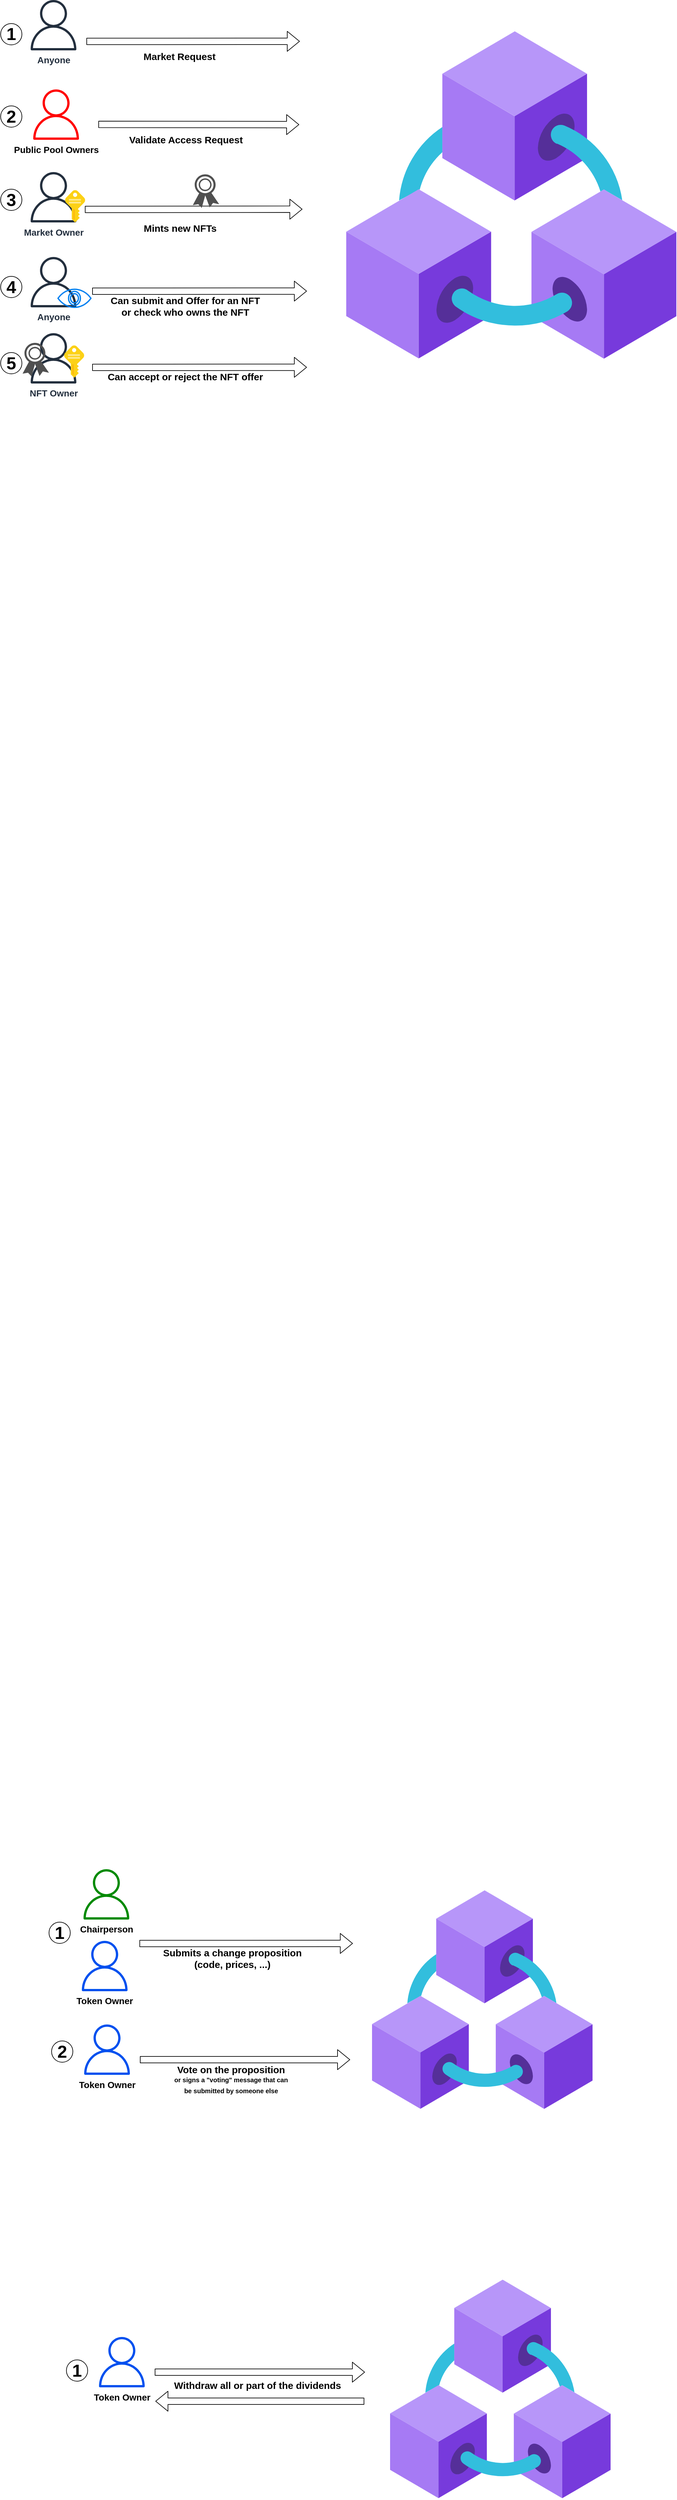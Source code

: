<mxfile version="16.2.7" type="device"><diagram id="2_7LosgEdVpiRMIQfIVS" name="Page-1"><mxGraphModel dx="-178" dy="794" grid="0" gridSize="10" guides="1" tooltips="1" connect="1" arrows="1" fold="1" page="0" pageScale="1" pageWidth="827" pageHeight="1169" math="0" shadow="0"><root><mxCell id="0"/><mxCell id="1" parent="0"/><mxCell id="CVqee3alxtFutnKoP7we-160" value="&lt;b&gt;&lt;font style=&quot;font-size: 14px&quot;&gt;Market Owner&lt;/font&gt;&lt;/b&gt;" style="outlineConnect=0;fontColor=#232F3E;gradientColor=none;fillColor=#232F3E;strokeColor=none;dashed=0;verticalLabelPosition=bottom;verticalAlign=top;align=center;html=1;fontSize=12;fontStyle=0;aspect=fixed;pointerEvents=1;shape=mxgraph.aws4.user;" parent="1" vertex="1"><mxGeometry x="1861" y="275.5" width="78" height="78" as="geometry"/></mxCell><mxCell id="CVqee3alxtFutnKoP7we-161" value="&lt;font style=&quot;font-size: 14px&quot;&gt;&lt;b&gt;Anyone&lt;/b&gt;&lt;/font&gt;" style="outlineConnect=0;fontColor=#232F3E;gradientColor=none;fillColor=#232F3E;strokeColor=none;dashed=0;verticalLabelPosition=bottom;verticalAlign=top;align=center;html=1;fontSize=12;fontStyle=0;aspect=fixed;pointerEvents=1;shape=mxgraph.aws4.user;" parent="1" vertex="1"><mxGeometry x="1861" y="407" width="78" height="78" as="geometry"/></mxCell><mxCell id="CVqee3alxtFutnKoP7we-163" value="&lt;b&gt;&lt;font style=&quot;font-size: 14px&quot;&gt;Public Pool Owners&lt;/font&gt;&lt;/b&gt;" style="outlineConnect=0;dashed=0;verticalLabelPosition=bottom;verticalAlign=top;align=center;html=1;fontSize=12;fontStyle=0;aspect=fixed;pointerEvents=1;shape=mxgraph.aws4.user;strokeColor=#36393d;fillColor=#FF0000;" parent="1" vertex="1"><mxGeometry x="1865" y="147.5" width="78" height="78" as="geometry"/></mxCell><mxCell id="CVqee3alxtFutnKoP7we-164" value="" style="shape=image;html=1;verticalAlign=top;verticalLabelPosition=bottom;labelBackgroundColor=#ffffff;imageAspect=0;aspect=fixed;image=https://cdn0.iconfinder.com/data/icons/small-n-flat/24/678136-shield-warning-128.png;strokeColor=#000000;fillColor=#000000;" parent="1" vertex="1"><mxGeometry x="1905" y="163.5" width="66" height="66" as="geometry"/></mxCell><mxCell id="CVqee3alxtFutnKoP7we-167" value="" style="aspect=fixed;html=1;points=[];align=center;image;fontSize=12;image=img/lib/mscae/Key.svg;fillColor=none;" parent="1" vertex="1"><mxGeometry x="1918" y="303.5" width="31" height="50" as="geometry"/></mxCell><mxCell id="CVqee3alxtFutnKoP7we-168" value="&lt;b&gt;&lt;font style=&quot;font-size: 14px&quot;&gt;Anyone&lt;/font&gt;&lt;/b&gt;" style="outlineConnect=0;fontColor=#232F3E;gradientColor=none;fillColor=#232F3E;strokeColor=none;dashed=0;verticalLabelPosition=bottom;verticalAlign=top;align=center;html=1;fontSize=12;fontStyle=0;aspect=fixed;pointerEvents=1;shape=mxgraph.aws4.user;" parent="1" vertex="1"><mxGeometry x="1861" y="9" width="78" height="78" as="geometry"/></mxCell><mxCell id="CVqee3alxtFutnKoP7we-172" value="&lt;font size=&quot;1&quot;&gt;&lt;b style=&quot;font-size: 27px&quot;&gt;1&lt;/b&gt;&lt;/font&gt;" style="ellipse;whiteSpace=wrap;html=1;aspect=fixed;strokeColor=#000000;fillColor=none;" parent="1" vertex="1"><mxGeometry x="1818" y="45.5" width="33" height="33" as="geometry"/></mxCell><mxCell id="CVqee3alxtFutnKoP7we-173" value="&lt;font size=&quot;1&quot;&gt;&lt;b style=&quot;font-size: 27px&quot;&gt;2&lt;/b&gt;&lt;/font&gt;" style="ellipse;whiteSpace=wrap;html=1;aspect=fixed;strokeColor=#000000;fillColor=none;" parent="1" vertex="1"><mxGeometry x="1818" y="173" width="33" height="33" as="geometry"/></mxCell><mxCell id="CVqee3alxtFutnKoP7we-174" value="&lt;font size=&quot;1&quot;&gt;&lt;b style=&quot;font-size: 27px&quot;&gt;3&lt;/b&gt;&lt;/font&gt;" style="ellipse;whiteSpace=wrap;html=1;aspect=fixed;strokeColor=#000000;fillColor=none;" parent="1" vertex="1"><mxGeometry x="1818" y="302" width="33" height="33" as="geometry"/></mxCell><mxCell id="CVqee3alxtFutnKoP7we-178" value="&lt;font size=&quot;1&quot;&gt;&lt;b style=&quot;font-size: 27px&quot;&gt;4&lt;/b&gt;&lt;/font&gt;" style="ellipse;whiteSpace=wrap;html=1;aspect=fixed;strokeColor=#000000;fillColor=none;" parent="1" vertex="1"><mxGeometry x="1818" y="437" width="33" height="33" as="geometry"/></mxCell><mxCell id="CVqee3alxtFutnKoP7we-180" value="" style="shape=image;html=1;verticalAlign=top;verticalLabelPosition=bottom;labelBackgroundColor=#ffffff;imageAspect=0;aspect=fixed;image=https://cdn4.iconfinder.com/data/icons/cryptocoins/227/ETH-alt-128.png;strokeColor=#000000;fillColor=#FF0000;" parent="1" vertex="1"><mxGeometry x="2006" y="30.5" width="35" height="35" as="geometry"/></mxCell><mxCell id="CVqee3alxtFutnKoP7we-175" value="" style="html=1;verticalLabelPosition=bottom;align=center;labelBackgroundColor=#ffffff;verticalAlign=top;strokeWidth=2;strokeColor=#0080F0;shadow=0;dashed=0;shape=mxgraph.ios7.icons.eye;fillColor=none;" parent="1" vertex="1"><mxGeometry x="1907" y="457" width="51" height="28" as="geometry"/></mxCell><mxCell id="CVqee3alxtFutnKoP7we-182" value="" style="shape=flexArrow;endArrow=classic;html=1;exitX=1.065;exitY=0.723;exitDx=0;exitDy=0;exitPerimeter=0;" parent="1" edge="1"><mxGeometry width="50" height="50" relative="1" as="geometry"><mxPoint x="1951.015" y="73.15" as="sourcePoint"/><mxPoint x="2282" y="73" as="targetPoint"/></mxGeometry></mxCell><mxCell id="CVqee3alxtFutnKoP7we-183" value="&lt;b&gt;&lt;font style=&quot;font-size: 15px&quot;&gt;Market Request&lt;/font&gt;&lt;/b&gt;" style="edgeLabel;html=1;align=center;verticalAlign=middle;resizable=0;points=[];" parent="CVqee3alxtFutnKoP7we-182" vertex="1" connectable="0"><mxGeometry x="-0.146" y="-1" relative="1" as="geometry"><mxPoint x="2" y="22" as="offset"/></mxGeometry></mxCell><mxCell id="CVqee3alxtFutnKoP7we-184" value="" style="aspect=fixed;html=1;points=[];align=center;image;fontSize=12;image=img/lib/azure2/blockchain/Azure_Blockchain_Service.svg;strokeColor=#000000;fillColor=none;" parent="1" vertex="1"><mxGeometry x="2354" y="55" width="512" height="512" as="geometry"/></mxCell><mxCell id="CVqee3alxtFutnKoP7we-186" value="" style="shape=flexArrow;endArrow=classic;html=1;exitX=0.978;exitY=0.577;exitDx=0;exitDy=0;exitPerimeter=0;" parent="1" source="CVqee3alxtFutnKoP7we-164" edge="1"><mxGeometry width="50" height="50" relative="1" as="geometry"><mxPoint x="2005" y="203.15" as="sourcePoint"/><mxPoint x="2281" y="202" as="targetPoint"/></mxGeometry></mxCell><mxCell id="CVqee3alxtFutnKoP7we-187" value="&lt;b&gt;&lt;font style=&quot;font-size: 15px&quot;&gt;Validate Access Request&lt;/font&gt;&lt;/b&gt;" style="edgeLabel;html=1;align=center;verticalAlign=middle;resizable=0;points=[];" parent="CVqee3alxtFutnKoP7we-186" vertex="1" connectable="0"><mxGeometry x="-0.146" y="-1" relative="1" as="geometry"><mxPoint x="2" y="22" as="offset"/></mxGeometry></mxCell><mxCell id="CVqee3alxtFutnKoP7we-188" value="" style="shape=flexArrow;endArrow=classic;html=1;exitX=0.989;exitY=0.597;exitDx=0;exitDy=0;exitPerimeter=0;" parent="1" source="CVqee3alxtFutnKoP7we-167" edge="1"><mxGeometry width="50" height="50" relative="1" as="geometry"><mxPoint x="1993" y="335" as="sourcePoint"/><mxPoint x="2286" y="333" as="targetPoint"/></mxGeometry></mxCell><mxCell id="CVqee3alxtFutnKoP7we-189" value="&lt;b&gt;&lt;font&gt;&lt;font style=&quot;font-size: 15px&quot;&gt;Mints new NFTs&lt;/font&gt;&lt;br&gt;&lt;/font&gt;&lt;/b&gt;" style="edgeLabel;html=1;align=center;verticalAlign=middle;resizable=0;points=[];" parent="CVqee3alxtFutnKoP7we-188" vertex="1" connectable="0"><mxGeometry x="-0.146" y="-1" relative="1" as="geometry"><mxPoint x="3" y="28" as="offset"/></mxGeometry></mxCell><mxCell id="CVqee3alxtFutnKoP7we-190" value="" style="shape=flexArrow;endArrow=classic;html=1;" parent="1" edge="1"><mxGeometry width="50" height="50" relative="1" as="geometry"><mxPoint x="1960" y="460" as="sourcePoint"/><mxPoint x="2292.985" y="459.85" as="targetPoint"/></mxGeometry></mxCell><mxCell id="CVqee3alxtFutnKoP7we-191" value="&lt;b&gt;&lt;font style=&quot;font-size: 15px&quot;&gt;Can submit and Offer for an NFT &lt;br&gt;or check who owns the NFT&lt;br&gt;&lt;/font&gt;&lt;/b&gt;" style="edgeLabel;html=1;align=center;verticalAlign=middle;resizable=0;points=[];" parent="CVqee3alxtFutnKoP7we-190" vertex="1" connectable="0"><mxGeometry x="-0.146" y="-1" relative="1" as="geometry"><mxPoint x="2" y="22" as="offset"/></mxGeometry></mxCell><mxCell id="CVqee3alxtFutnKoP7we-192" value="" style="shape=image;html=1;verticalAlign=top;verticalLabelPosition=bottom;labelBackgroundColor=#ffffff;imageAspect=0;aspect=fixed;image=https://cdn4.iconfinder.com/data/icons/cryptocoins/227/ETH-alt-128.png;strokeColor=#000000;fillColor=#FF0000;" parent="1" vertex="1"><mxGeometry x="2006" y="290.5" width="35" height="35" as="geometry"/></mxCell><mxCell id="AW_nQazKGt2BfdjfOGw7-51" value="&lt;b&gt;&lt;font style=&quot;font-size: 14px&quot;&gt;Token Owner&lt;/font&gt;&lt;/b&gt;" style="outlineConnect=0;dashed=0;verticalLabelPosition=bottom;verticalAlign=top;align=center;html=1;fontSize=12;fontStyle=0;aspect=fixed;pointerEvents=1;shape=mxgraph.aws4.user;strokeColor=#001DBC;fillColor=#0050ef;fontColor=#000000;" parent="1" vertex="1"><mxGeometry x="1944" y="3144.5" width="78" height="78" as="geometry"/></mxCell><mxCell id="AW_nQazKGt2BfdjfOGw7-54" value="&lt;font size=&quot;1&quot;&gt;&lt;b style=&quot;font-size: 27px&quot;&gt;1&lt;/b&gt;&lt;/font&gt;" style="ellipse;whiteSpace=wrap;html=1;aspect=fixed;strokeColor=#000000;fillColor=none;" parent="1" vertex="1"><mxGeometry x="1893" y="2986" width="33" height="33" as="geometry"/></mxCell><mxCell id="AW_nQazKGt2BfdjfOGw7-55" value="&lt;font size=&quot;1&quot;&gt;&lt;b style=&quot;font-size: 27px&quot;&gt;2&lt;/b&gt;&lt;/font&gt;" style="ellipse;whiteSpace=wrap;html=1;aspect=fixed;strokeColor=#000000;fillColor=none;" parent="1" vertex="1"><mxGeometry x="1897" y="3170" width="33" height="33" as="geometry"/></mxCell><mxCell id="AW_nQazKGt2BfdjfOGw7-58" value="" style="shape=flexArrow;endArrow=classic;html=1;exitX=1.065;exitY=0.723;exitDx=0;exitDy=0;exitPerimeter=0;" parent="1" edge="1"><mxGeometry width="50" height="50" relative="1" as="geometry"><mxPoint x="2033.255" y="3019.15" as="sourcePoint"/><mxPoint x="2364.24" y="3019" as="targetPoint"/></mxGeometry></mxCell><mxCell id="AW_nQazKGt2BfdjfOGw7-59" value="&lt;b&gt;&lt;font style=&quot;font-size: 15px&quot;&gt;Submits a change proposition&lt;br&gt;(code, prices, ...)&lt;br&gt;&lt;/font&gt;&lt;/b&gt;" style="edgeLabel;html=1;align=center;verticalAlign=middle;resizable=0;points=[];" parent="AW_nQazKGt2BfdjfOGw7-58" vertex="1" connectable="0"><mxGeometry x="-0.146" y="-1" relative="1" as="geometry"><mxPoint x="2" y="22" as="offset"/></mxGeometry></mxCell><mxCell id="AW_nQazKGt2BfdjfOGw7-60" value="" style="aspect=fixed;html=1;points=[];align=center;image;fontSize=12;image=img/lib/azure2/blockchain/Azure_Blockchain_Service.svg;strokeColor=#000000;fillColor=none;" parent="1" vertex="1"><mxGeometry x="2394" y="2935" width="342" height="342" as="geometry"/></mxCell><mxCell id="AW_nQazKGt2BfdjfOGw7-61" value="" style="shape=flexArrow;endArrow=classic;html=1;" parent="1" edge="1"><mxGeometry width="50" height="50" relative="1" as="geometry"><mxPoint x="2034" y="3199" as="sourcePoint"/><mxPoint x="2360" y="3199" as="targetPoint"/></mxGeometry></mxCell><mxCell id="AW_nQazKGt2BfdjfOGw7-62" value="&lt;b&gt;&lt;font style=&quot;font-size: 15px&quot;&gt;Vote on the proposition&lt;br&gt;&lt;/font&gt;&lt;/b&gt;&lt;b&gt;&lt;font style=&quot;font-size: 10px&quot;&gt;or signs a &quot;voting&quot; message that can&lt;br&gt;be submitted by someone else&lt;/font&gt;&lt;/b&gt;&lt;b&gt;&lt;font style=&quot;font-size: 15px&quot;&gt;&lt;br&gt;&lt;/font&gt;&lt;/b&gt;" style="edgeLabel;html=1;align=center;verticalAlign=middle;resizable=0;points=[];" parent="AW_nQazKGt2BfdjfOGw7-61" vertex="1" connectable="0"><mxGeometry x="-0.146" y="-1" relative="1" as="geometry"><mxPoint x="2" y="30" as="offset"/></mxGeometry></mxCell><mxCell id="AW_nQazKGt2BfdjfOGw7-67" value="" style="shape=image;html=1;verticalAlign=top;verticalLabelPosition=bottom;labelBackgroundColor=#ffffff;imageAspect=0;aspect=fixed;image=https://cdn3.iconfinder.com/data/icons/currency-and-cryptocurrency-signs/64/cryptocurrency_blockchain_Ethereum_ETH-128.png" parent="1" vertex="1"><mxGeometry x="1986.75" y="3176" width="46.5" height="46.5" as="geometry"/></mxCell><mxCell id="AW_nQazKGt2BfdjfOGw7-69" value="&lt;b&gt;&lt;font style=&quot;font-size: 14px&quot;&gt;Token Owner&lt;/font&gt;&lt;/b&gt;" style="outlineConnect=0;dashed=0;verticalLabelPosition=bottom;verticalAlign=top;align=center;html=1;fontSize=12;fontStyle=0;aspect=fixed;pointerEvents=1;shape=mxgraph.aws4.user;strokeColor=#001DBC;fillColor=#0050ef;fontColor=#000000;" parent="1" vertex="1"><mxGeometry x="1940.38" y="3015" width="78" height="78" as="geometry"/></mxCell><mxCell id="AW_nQazKGt2BfdjfOGw7-70" value="" style="shape=image;html=1;verticalAlign=top;verticalLabelPosition=bottom;labelBackgroundColor=#ffffff;imageAspect=0;aspect=fixed;image=https://cdn3.iconfinder.com/data/icons/currency-and-cryptocurrency-signs/64/cryptocurrency_blockchain_Ethereum_ETH-128.png" parent="1" vertex="1"><mxGeometry x="1983.13" y="3046.5" width="46.5" height="46.5" as="geometry"/></mxCell><mxCell id="AW_nQazKGt2BfdjfOGw7-71" value="&lt;b&gt;&lt;font style=&quot;font-size: 14px&quot;&gt;Token Owner&lt;/font&gt;&lt;/b&gt;" style="outlineConnect=0;dashed=0;verticalLabelPosition=bottom;verticalAlign=top;align=center;html=1;fontSize=12;fontStyle=0;aspect=fixed;pointerEvents=1;shape=mxgraph.aws4.user;strokeColor=#001DBC;fillColor=#0050ef;fontColor=#000000;" parent="1" vertex="1"><mxGeometry x="1967" y="3628.5" width="78" height="78" as="geometry"/></mxCell><mxCell id="AW_nQazKGt2BfdjfOGw7-72" value="&lt;font size=&quot;1&quot;&gt;&lt;b style=&quot;font-size: 27px&quot;&gt;1&lt;/b&gt;&lt;/font&gt;" style="ellipse;whiteSpace=wrap;html=1;aspect=fixed;strokeColor=#000000;fillColor=none;" parent="1" vertex="1"><mxGeometry x="1920" y="3664" width="33" height="33" as="geometry"/></mxCell><mxCell id="AW_nQazKGt2BfdjfOGw7-76" value="" style="aspect=fixed;html=1;points=[];align=center;image;fontSize=12;image=img/lib/azure2/blockchain/Azure_Blockchain_Service.svg;strokeColor=#000000;fillColor=none;" parent="1" vertex="1"><mxGeometry x="2422" y="3538" width="342" height="342" as="geometry"/></mxCell><mxCell id="AW_nQazKGt2BfdjfOGw7-77" value="" style="shape=flexArrow;endArrow=classic;html=1;" parent="1" edge="1"><mxGeometry width="50" height="50" relative="1" as="geometry"><mxPoint x="2057" y="3683" as="sourcePoint"/><mxPoint x="2383" y="3683" as="targetPoint"/></mxGeometry></mxCell><mxCell id="AW_nQazKGt2BfdjfOGw7-78" value="&lt;b&gt;&lt;font style=&quot;font-size: 15px&quot;&gt;Withdraw all or part of the dividends&lt;/font&gt;&lt;/b&gt;" style="edgeLabel;html=1;align=center;verticalAlign=middle;resizable=0;points=[];" parent="AW_nQazKGt2BfdjfOGw7-77" vertex="1" connectable="0"><mxGeometry x="-0.146" y="-1" relative="1" as="geometry"><mxPoint x="20" y="19" as="offset"/></mxGeometry></mxCell><mxCell id="AW_nQazKGt2BfdjfOGw7-79" value="" style="shape=image;html=1;verticalAlign=top;verticalLabelPosition=bottom;labelBackgroundColor=#ffffff;imageAspect=0;aspect=fixed;image=https://cdn3.iconfinder.com/data/icons/currency-and-cryptocurrency-signs/64/cryptocurrency_blockchain_Ethereum_ETH-128.png" parent="1" vertex="1"><mxGeometry x="2009.75" y="3660" width="46.5" height="46.5" as="geometry"/></mxCell><mxCell id="AW_nQazKGt2BfdjfOGw7-82" value="&lt;b&gt;&lt;font style=&quot;font-size: 14px&quot;&gt;Chairperson&lt;/font&gt;&lt;/b&gt;" style="outlineConnect=0;fontColor=#000000;fillColor=#008a00;strokeColor=#005700;dashed=0;verticalLabelPosition=bottom;verticalAlign=top;align=center;html=1;fontSize=12;fontStyle=0;aspect=fixed;pointerEvents=1;shape=mxgraph.aws4.user;" parent="1" vertex="1"><mxGeometry x="1943" y="2904" width="78" height="78" as="geometry"/></mxCell><mxCell id="AW_nQazKGt2BfdjfOGw7-83" value="" style="shape=image;html=1;verticalAlign=top;verticalLabelPosition=bottom;labelBackgroundColor=#ffffff;imageAspect=0;aspect=fixed;image=https://cdn4.iconfinder.com/data/icons/general-office/91/General_Office_51-128.png;fontColor=#000000;" parent="1" vertex="1"><mxGeometry x="1984" y="2932" width="54" height="54" as="geometry"/></mxCell><mxCell id="AW_nQazKGt2BfdjfOGw7-84" value="" style="shape=flexArrow;endArrow=classic;html=1;" parent="1" edge="1"><mxGeometry width="50" height="50" relative="1" as="geometry"><mxPoint x="2382" y="3728" as="sourcePoint"/><mxPoint x="2058" y="3728" as="targetPoint"/></mxGeometry></mxCell><mxCell id="AW_nQazKGt2BfdjfOGw7-86" value="" style="shape=image;html=1;verticalAlign=top;verticalLabelPosition=bottom;labelBackgroundColor=#ffffff;imageAspect=0;aspect=fixed;image=https://cdn4.iconfinder.com/data/icons/cryptocoins/227/ETH-alt-128.png;strokeColor=#000000;fillColor=#FF0000;" parent="1" vertex="1"><mxGeometry x="2319" y="3740" width="35" height="35" as="geometry"/></mxCell><mxCell id="u9aT_TDPsyVJ4xB9fvfN-2" value="" style="sketch=0;pointerEvents=1;shadow=0;dashed=0;html=1;strokeColor=none;fillColor=#505050;labelPosition=center;verticalLabelPosition=bottom;verticalAlign=top;outlineConnect=0;align=center;shape=mxgraph.office.security.token;" vertex="1" parent="1"><mxGeometry x="2116" y="279" width="41" height="52" as="geometry"/></mxCell><mxCell id="u9aT_TDPsyVJ4xB9fvfN-3" value="&lt;font style=&quot;font-size: 14px&quot;&gt;&lt;b&gt;NFT Owner&lt;/b&gt;&lt;/font&gt;" style="outlineConnect=0;fontColor=#232F3E;gradientColor=none;fillColor=#232F3E;strokeColor=none;dashed=0;verticalLabelPosition=bottom;verticalAlign=top;align=center;html=1;fontSize=12;fontStyle=0;aspect=fixed;pointerEvents=1;shape=mxgraph.aws4.user;" vertex="1" parent="1"><mxGeometry x="1861" y="525" width="78" height="78" as="geometry"/></mxCell><mxCell id="u9aT_TDPsyVJ4xB9fvfN-4" value="&lt;font size=&quot;1&quot;&gt;&lt;b style=&quot;font-size: 27px&quot;&gt;5&lt;/b&gt;&lt;/font&gt;" style="ellipse;whiteSpace=wrap;html=1;aspect=fixed;strokeColor=#000000;fillColor=none;" vertex="1" parent="1"><mxGeometry x="1818" y="555" width="33" height="33" as="geometry"/></mxCell><mxCell id="u9aT_TDPsyVJ4xB9fvfN-6" value="" style="shape=flexArrow;endArrow=classic;html=1;" edge="1" parent="1"><mxGeometry width="50" height="50" relative="1" as="geometry"><mxPoint x="1960" y="578" as="sourcePoint"/><mxPoint x="2292.985" y="577.85" as="targetPoint"/></mxGeometry></mxCell><mxCell id="u9aT_TDPsyVJ4xB9fvfN-7" value="&lt;b&gt;&lt;font style=&quot;font-size: 15px&quot;&gt;Can accept or reject the NFT offer&lt;br&gt;&lt;br&gt;&lt;/font&gt;&lt;/b&gt;" style="edgeLabel;html=1;align=center;verticalAlign=middle;resizable=0;points=[];" vertex="1" connectable="0" parent="u9aT_TDPsyVJ4xB9fvfN-6"><mxGeometry x="-0.146" y="-1" relative="1" as="geometry"><mxPoint x="2" y="22" as="offset"/></mxGeometry></mxCell><mxCell id="u9aT_TDPsyVJ4xB9fvfN-8" value="" style="aspect=fixed;html=1;points=[];align=center;image;fontSize=12;image=img/lib/mscae/Key.svg;fillColor=none;" vertex="1" parent="1"><mxGeometry x="1916.5" y="544" width="31" height="50" as="geometry"/></mxCell><mxCell id="u9aT_TDPsyVJ4xB9fvfN-9" value="" style="sketch=0;pointerEvents=1;shadow=0;dashed=0;html=1;strokeColor=none;fillColor=#505050;labelPosition=center;verticalLabelPosition=bottom;verticalAlign=top;outlineConnect=0;align=center;shape=mxgraph.office.security.token;" vertex="1" parent="1"><mxGeometry x="1852" y="540" width="41" height="52" as="geometry"/></mxCell><mxCell id="u9aT_TDPsyVJ4xB9fvfN-10" value="" style="shape=image;html=1;verticalAlign=top;verticalLabelPosition=bottom;labelBackgroundColor=#ffffff;imageAspect=0;aspect=fixed;image=https://cdn4.iconfinder.com/data/icons/cryptocoins/227/ETH-alt-128.png;strokeColor=#000000;fillColor=#FF0000;" vertex="1" parent="1"><mxGeometry x="2001" y="414" width="35" height="35" as="geometry"/></mxCell></root></mxGraphModel></diagram></mxfile>